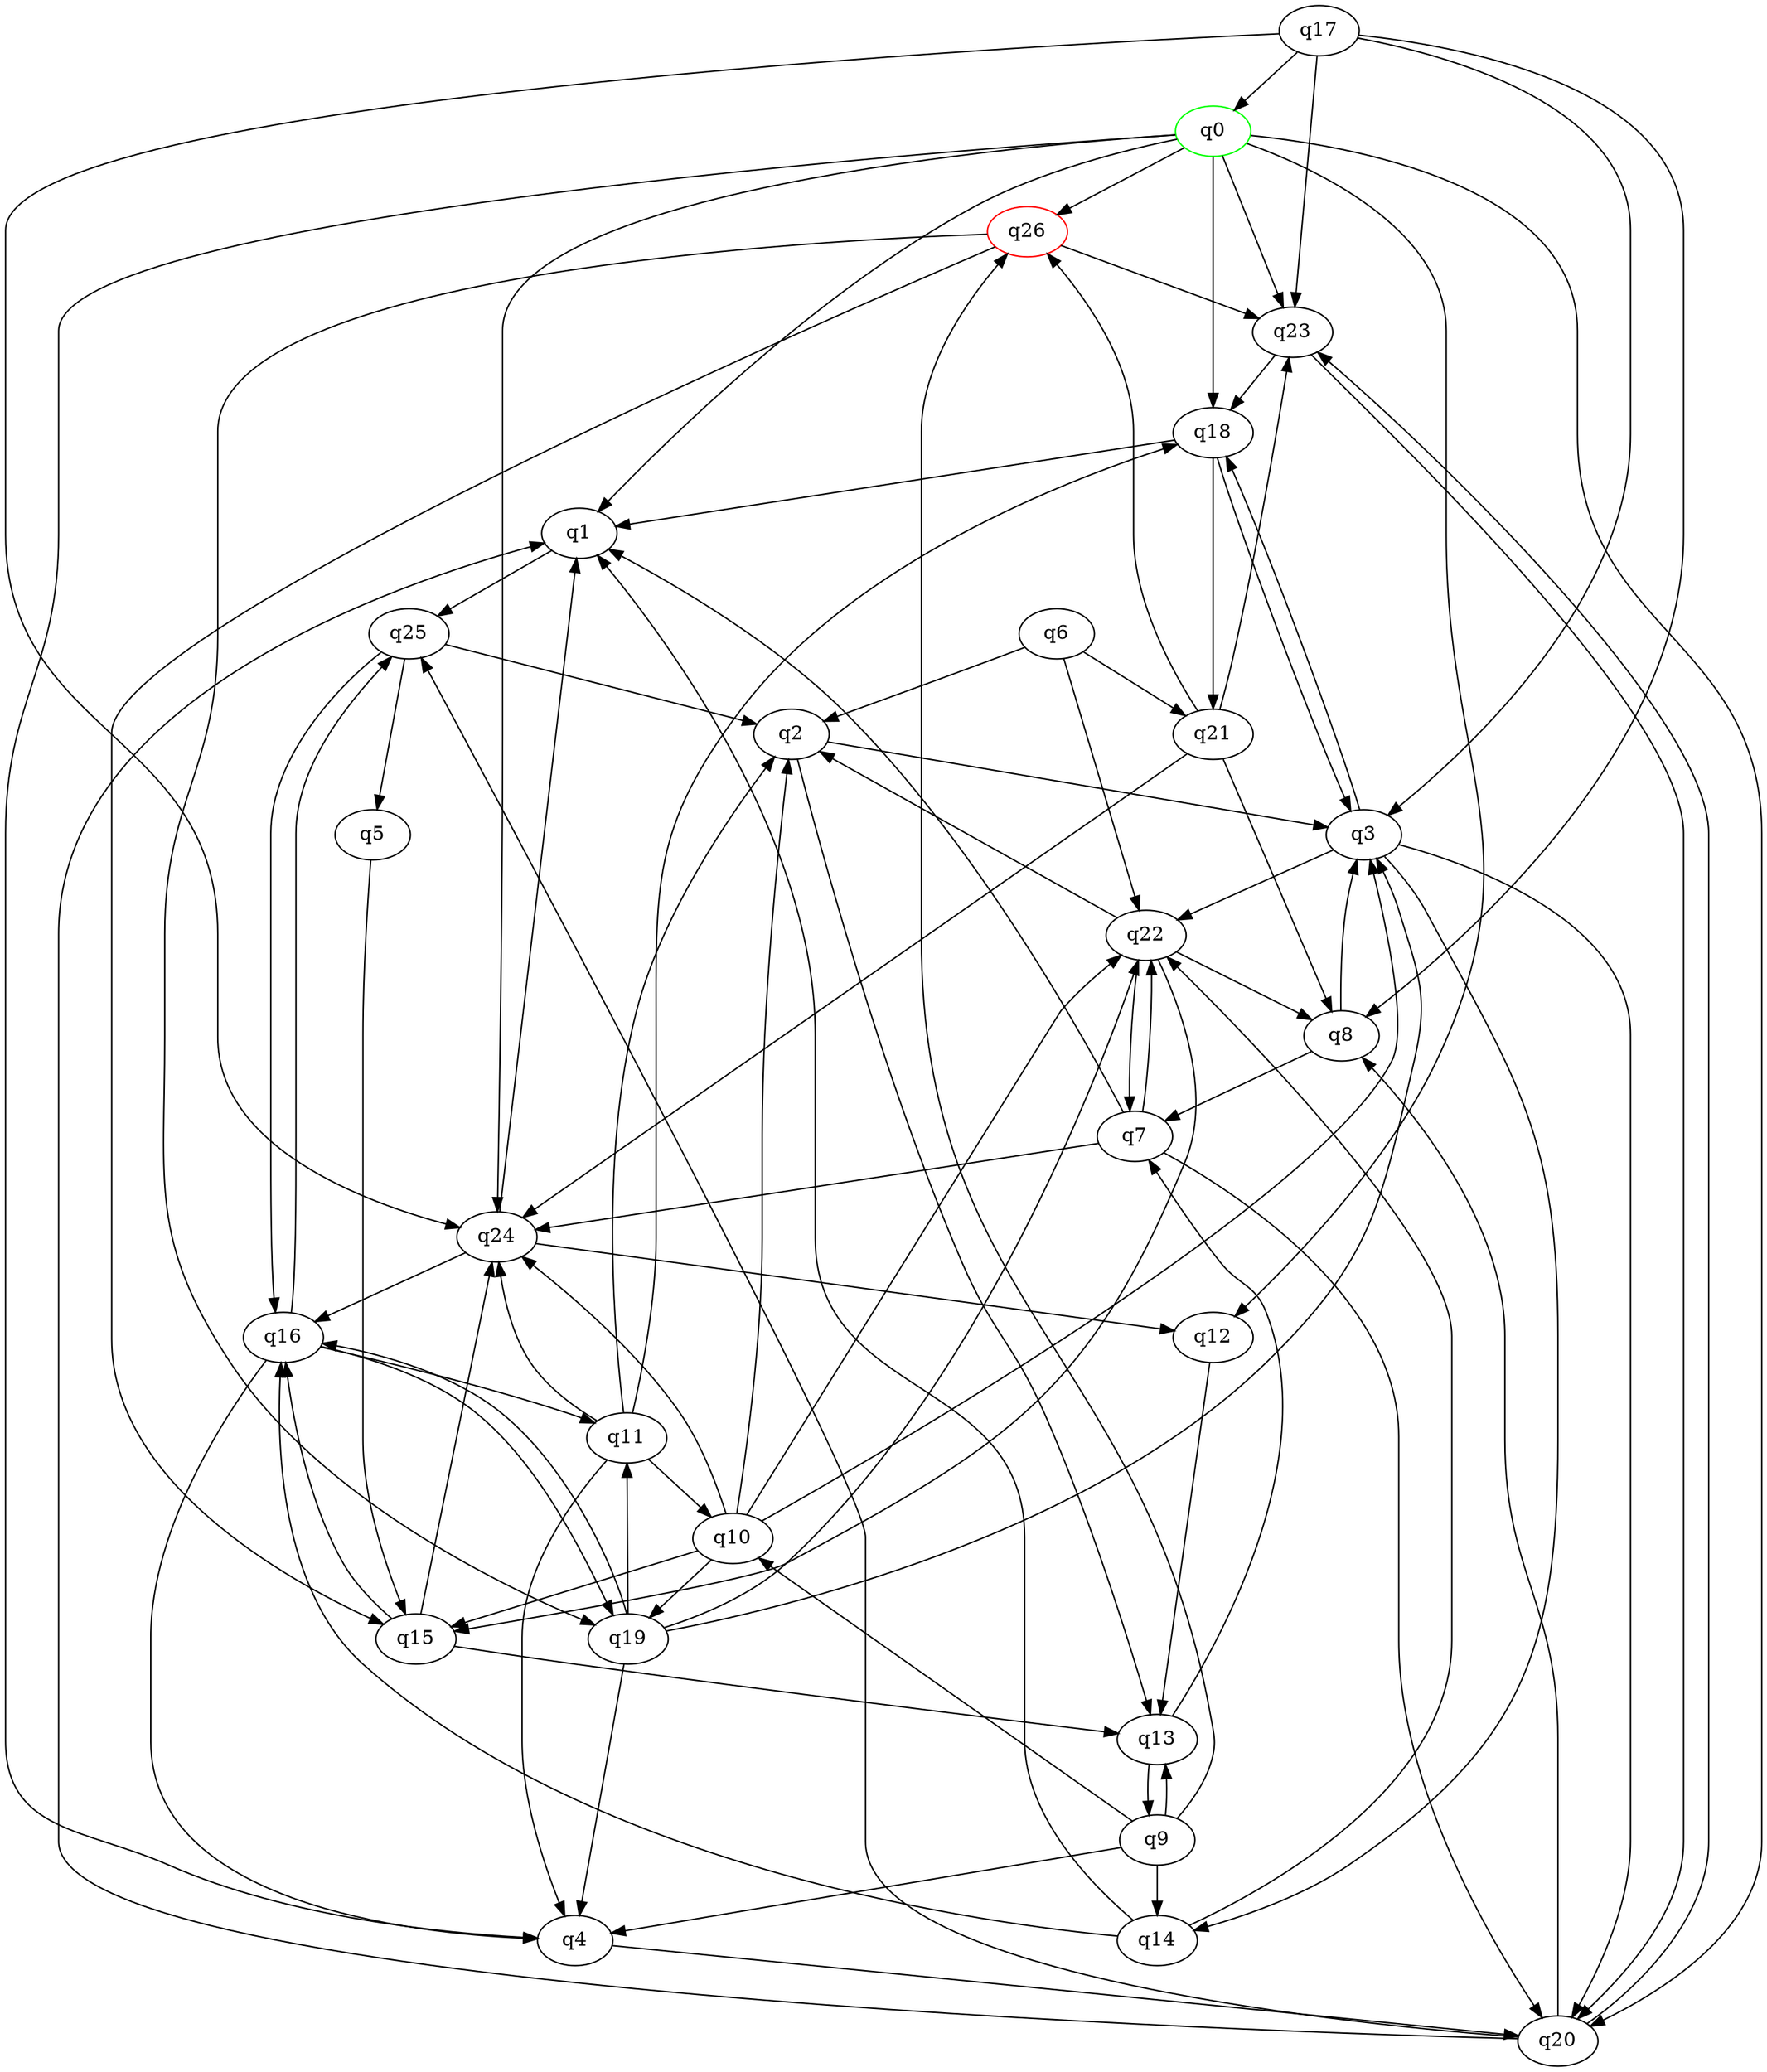 digraph A{
q0 [initial=1,color=green];
q26 [final=1,color=red];
q0 -> q1;
q0 -> q4;
q0 -> q12;
q0 -> q18;
q0 -> q20;
q0 -> q23;
q0 -> q24;
q0 -> q26;
q1 -> q25;
q2 -> q3;
q2 -> q13;
q3 -> q14;
q3 -> q18;
q3 -> q20;
q3 -> q22;
q4 -> q20;
q5 -> q15;
q6 -> q2;
q6 -> q21;
q6 -> q22;
q7 -> q1;
q7 -> q20;
q7 -> q22;
q7 -> q24;
q8 -> q3;
q8 -> q7;
q9 -> q4;
q9 -> q10;
q9 -> q13;
q9 -> q14;
q9 -> q26;
q10 -> q2;
q10 -> q3;
q10 -> q15;
q10 -> q19;
q10 -> q22;
q10 -> q24;
q11 -> q2;
q11 -> q4;
q11 -> q10;
q11 -> q18;
q11 -> q24;
q12 -> q13;
q13 -> q7;
q13 -> q9;
q14 -> q1;
q14 -> q16;
q14 -> q22;
q15 -> q13;
q15 -> q16;
q15 -> q24;
q16 -> q4;
q16 -> q11;
q16 -> q19;
q16 -> q25;
q17 -> q0;
q17 -> q3;
q17 -> q8;
q17 -> q23;
q17 -> q24;
q18 -> q1;
q18 -> q3;
q18 -> q21;
q19 -> q3;
q19 -> q4;
q19 -> q11;
q19 -> q16;
q19 -> q22;
q20 -> q1;
q20 -> q8;
q20 -> q23;
q20 -> q25;
q21 -> q8;
q21 -> q23;
q21 -> q24;
q21 -> q26;
q22 -> q2;
q22 -> q7;
q22 -> q8;
q22 -> q15;
q23 -> q18;
q23 -> q20;
q24 -> q1;
q24 -> q12;
q24 -> q16;
q25 -> q2;
q25 -> q5;
q25 -> q16;
q26 -> q15;
q26 -> q19;
q26 -> q23;
}